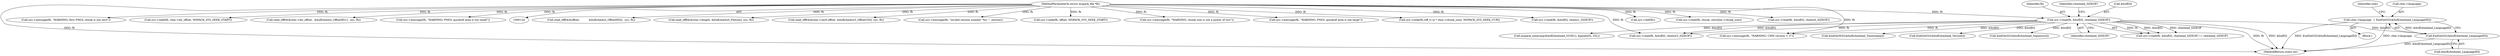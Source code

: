 digraph "0_libmspack_72e70a921f0f07fee748aec2274b30784e1d312a@pointer" {
"1000288" [label="(Call,chm->language  = EndGetI32(&buf[chmhead_LanguageID]))"];
"1000292" [label="(Call,EndGetI32(&buf[chmhead_LanguageID]))"];
"1000232" [label="(Call,sys->read(fh, &buf[0], chmhead_SIZEOF))"];
"1000126" [label="(MethodParameterIn,struct mspack_file *fh)"];
"1000283" [label="(Call,EndGetM32(&buf[chmhead_Timestamp]))"];
"1000322" [label="(Call,read_off64(&offset,           &buf[chmhst_OffsetHS0],  sys, fh))"];
"1000381" [label="(Call,read_off64(&chm->length, &buf[chmhs0_FileLen], sys, fh))"];
"1000126" [label="(MethodParameterIn,struct mspack_file *fh)"];
"1000343" [label="(Call,read_off64(&chm->sec0.offset, &buf[chmhst3_OffsetCS0], sys, fh))"];
"1000233" [label="(Identifier,fh)"];
"1000820" [label="(Call,sys->message(fh, \"invalid section number '%u'.\", section))"];
"1000360" [label="(Call,sys->seek(fh, offset, MSPACK_SYS_SEEK_START))"];
"1000239" [label="(Identifier,chmhead_SIZEOF)"];
"1000231" [label="(Call,sys->read(fh, &buf[0], chmhead_SIZEOF) != chmhead_SIZEOF)"];
"1000292" [label="(Call,EndGetI32(&buf[chmhead_LanguageID]))"];
"1000232" [label="(Call,sys->read(fh, &buf[0], chmhead_SIZEOF))"];
"1000234" [label="(Call,&buf[0])"];
"1000274" [label="(Call,EndGetI32(&buf[chmhead_Version]))"];
"1000245" [label="(Call,EndGetI32(&buf[chmhead_Signature]))"];
"1000585" [label="(Call,sys->message(fh, \"WARNING; chunk size is not a power of two\"))"];
"1000129" [label="(Block,)"];
"1000238" [label="(Identifier,chmhead_SIZEOF)"];
"1000743" [label="(Call,sys->message(fh, \"WARNING; PMGL quickref area is too large\"))"];
"1000642" [label="(Call,sys->seek(fh,(off_t) (x * chm->chunk_size), MSPACK_SYS_SEEK_CUR))"];
"1000407" [label="(Call,sys->read(fh, &buf[0], chmhs1_SIZEOF))"];
"1000304" [label="(Call,sys->message(fh, \"WARNING; CHM version > 3\"))"];
"1000422" [label="(Call,sys->tell(fh))"];
"1000689" [label="(Call,sys->read(fh, chunk, (int)chm->chunk_size))"];
"1000369" [label="(Call,sys->read(fh, &buf[0], chmhs0_SIZEOF))"];
"1000256" [label="(Call,mspack_memcmp(&buf[chmhead_GUID1], &guids[0], 32L))"];
"1001065" [label="(MethodReturn,static int)"];
"1000595" [label="(Call,sys->message(fh, \"WARNING; first PMGL chunk is not zero\"))"];
"1000396" [label="(Call,sys->seek(fh, chm->dir_offset, MSPACK_SYS_SEEK_START))"];
"1000300" [label="(Identifier,chm)"];
"1000309" [label="(Call,sys->read(fh, &buf[0], chmhst3_SIZEOF))"];
"1000293" [label="(Call,&buf[chmhead_LanguageID])"];
"1000332" [label="(Call,read_off64(&chm->dir_offset,  &buf[chmhst_OffsetHS1],  sys, fh))"];
"1000725" [label="(Call,sys->message(fh, \"WARNING; PMGL quickref area is too small\"))"];
"1000288" [label="(Call,chm->language  = EndGetI32(&buf[chmhead_LanguageID]))"];
"1000289" [label="(Call,chm->language)"];
"1000288" -> "1000129"  [label="AST: "];
"1000288" -> "1000292"  [label="CFG: "];
"1000289" -> "1000288"  [label="AST: "];
"1000292" -> "1000288"  [label="AST: "];
"1000300" -> "1000288"  [label="CFG: "];
"1000288" -> "1001065"  [label="DDG: EndGetI32(&buf[chmhead_LanguageID])"];
"1000288" -> "1001065"  [label="DDG: chm->language"];
"1000292" -> "1000288"  [label="DDG: &buf[chmhead_LanguageID]"];
"1000292" -> "1000293"  [label="CFG: "];
"1000293" -> "1000292"  [label="AST: "];
"1000292" -> "1001065"  [label="DDG: &buf[chmhead_LanguageID]"];
"1000232" -> "1000292"  [label="DDG: &buf[0]"];
"1000232" -> "1000231"  [label="AST: "];
"1000232" -> "1000238"  [label="CFG: "];
"1000233" -> "1000232"  [label="AST: "];
"1000234" -> "1000232"  [label="AST: "];
"1000238" -> "1000232"  [label="AST: "];
"1000239" -> "1000232"  [label="CFG: "];
"1000232" -> "1001065"  [label="DDG: fh"];
"1000232" -> "1001065"  [label="DDG: &buf[0]"];
"1000232" -> "1000231"  [label="DDG: fh"];
"1000232" -> "1000231"  [label="DDG: &buf[0]"];
"1000232" -> "1000231"  [label="DDG: chmhead_SIZEOF"];
"1000126" -> "1000232"  [label="DDG: fh"];
"1000232" -> "1000245"  [label="DDG: &buf[0]"];
"1000232" -> "1000256"  [label="DDG: &buf[0]"];
"1000232" -> "1000274"  [label="DDG: &buf[0]"];
"1000232" -> "1000283"  [label="DDG: &buf[0]"];
"1000232" -> "1000304"  [label="DDG: fh"];
"1000232" -> "1000309"  [label="DDG: fh"];
"1000232" -> "1000309"  [label="DDG: &buf[0]"];
"1000126" -> "1000124"  [label="AST: "];
"1000126" -> "1001065"  [label="DDG: fh"];
"1000126" -> "1000304"  [label="DDG: fh"];
"1000126" -> "1000309"  [label="DDG: fh"];
"1000126" -> "1000322"  [label="DDG: fh"];
"1000126" -> "1000332"  [label="DDG: fh"];
"1000126" -> "1000343"  [label="DDG: fh"];
"1000126" -> "1000360"  [label="DDG: fh"];
"1000126" -> "1000369"  [label="DDG: fh"];
"1000126" -> "1000381"  [label="DDG: fh"];
"1000126" -> "1000396"  [label="DDG: fh"];
"1000126" -> "1000407"  [label="DDG: fh"];
"1000126" -> "1000422"  [label="DDG: fh"];
"1000126" -> "1000585"  [label="DDG: fh"];
"1000126" -> "1000595"  [label="DDG: fh"];
"1000126" -> "1000642"  [label="DDG: fh"];
"1000126" -> "1000689"  [label="DDG: fh"];
"1000126" -> "1000725"  [label="DDG: fh"];
"1000126" -> "1000743"  [label="DDG: fh"];
"1000126" -> "1000820"  [label="DDG: fh"];
}
